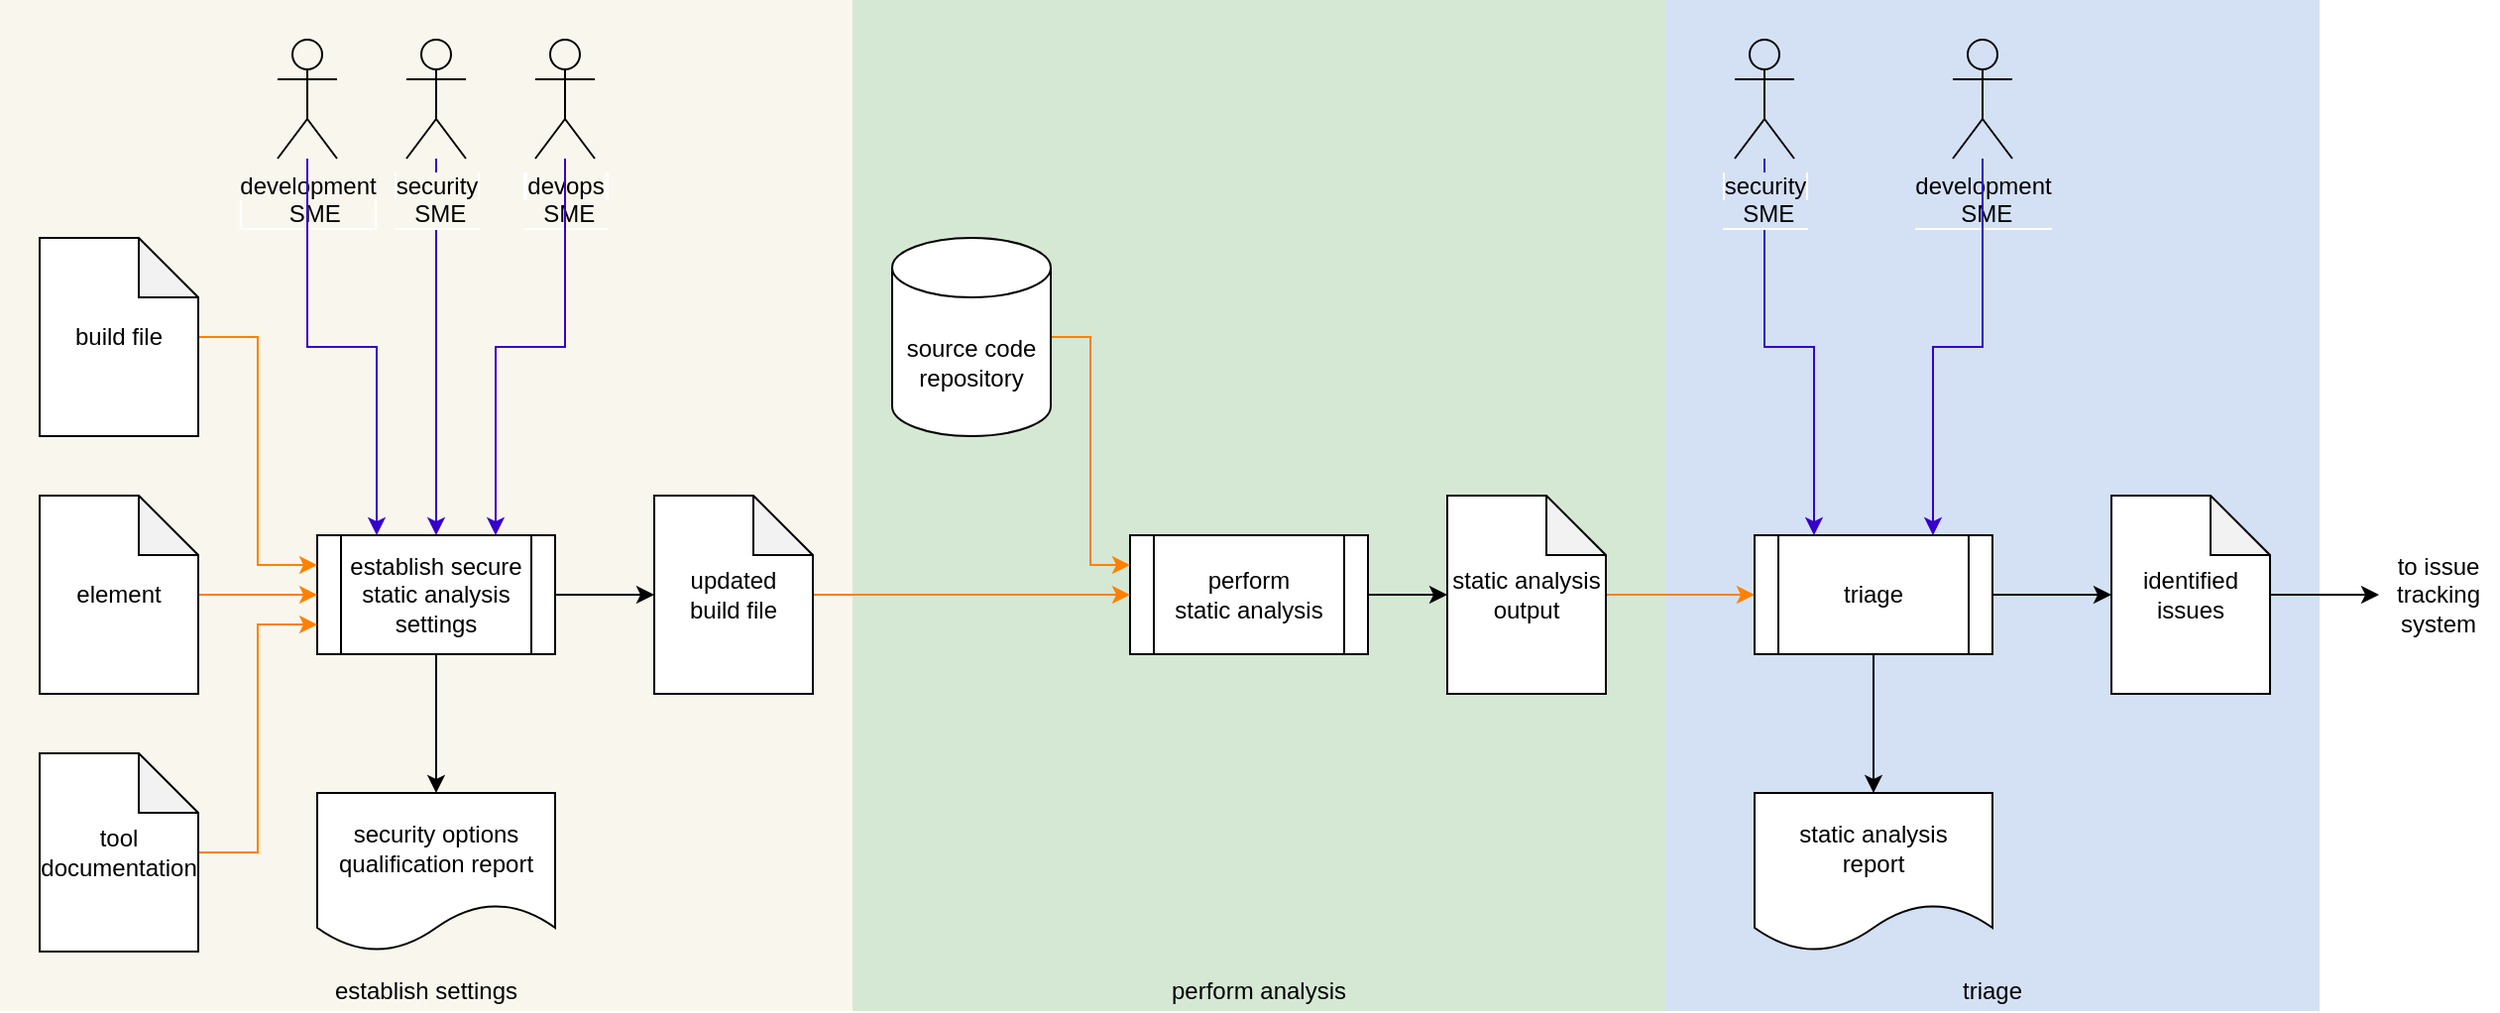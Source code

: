 <mxfile version="14.5.1" type="device"><diagram id="Qx18DFbpb_paFVcrcRrm" name="Page-1"><mxGraphModel dx="4406" dy="2697" grid="1" gridSize="10" guides="1" tooltips="1" connect="1" arrows="1" fold="1" page="1" pageScale="1" pageWidth="1100" pageHeight="850" math="0" shadow="0"><root><mxCell id="0"/><mxCell id="1" parent="0"/><mxCell id="yQsGv1jXG-6Aqpy_V8Ou-2" value="" style="rounded=0;whiteSpace=wrap;html=1;strokeColor=none;fillColor=#D4E1F5;" parent="1" vertex="1"><mxGeometry x="-2420" y="-1640" width="330" height="510" as="geometry"/></mxCell><mxCell id="yQsGv1jXG-6Aqpy_V8Ou-4" value="" style="rounded=0;whiteSpace=wrap;html=1;strokeColor=none;fillColor=#D5E8D4;" parent="1" vertex="1"><mxGeometry x="-2830" y="-1640" width="410" height="510" as="geometry"/></mxCell><mxCell id="yQsGv1jXG-6Aqpy_V8Ou-5" value="" style="rounded=0;whiteSpace=wrap;html=1;fillColor=#f9f7ed;strokeColor=none;" parent="1" vertex="1"><mxGeometry x="-3260" y="-1640" width="430" height="510" as="geometry"/></mxCell><mxCell id="yQsGv1jXG-6Aqpy_V8Ou-6" value="security options qualification report" style="shape=document;whiteSpace=wrap;html=1;boundedLbl=1;" parent="1" vertex="1"><mxGeometry x="-3100" y="-1240" width="120" height="80" as="geometry"/></mxCell><mxCell id="yQsGv1jXG-6Aqpy_V8Ou-7" style="edgeStyle=orthogonalEdgeStyle;rounded=0;orthogonalLoop=1;jettySize=auto;html=1;entryX=0;entryY=0.5;entryDx=0;entryDy=0;entryPerimeter=0;" parent="1" source="yQsGv1jXG-6Aqpy_V8Ou-9" target="yQsGv1jXG-6Aqpy_V8Ou-16" edge="1"><mxGeometry relative="1" as="geometry"/></mxCell><mxCell id="yQsGv1jXG-6Aqpy_V8Ou-9" value="perform&lt;br&gt;static analysis" style="shape=process;whiteSpace=wrap;html=1;backgroundOutline=1;" parent="1" vertex="1"><mxGeometry x="-2690" y="-1370" width="120" height="60" as="geometry"/></mxCell><mxCell id="yQsGv1jXG-6Aqpy_V8Ou-10" value="" style="edgeStyle=orthogonalEdgeStyle;rounded=0;orthogonalLoop=1;jettySize=auto;html=1;entryX=0.5;entryY=0;entryDx=0;entryDy=0;fillColor=#6a00ff;strokeColor=#3700CC;" parent="1" source="yQsGv1jXG-6Aqpy_V8Ou-11" target="yQsGv1jXG-6Aqpy_V8Ou-26" edge="1"><mxGeometry x="0.647" relative="1" as="geometry"><mxPoint x="-3170" y="-1410" as="targetPoint"/><mxPoint as="offset"/></mxGeometry></mxCell><mxCell id="yQsGv1jXG-6Aqpy_V8Ou-11" value="&lt;span style=&quot;background-color: rgb(249 , 247 , 237)&quot;&gt;security&lt;br&gt;&amp;nbsp; &amp;nbsp;SME&amp;nbsp;&amp;nbsp;&lt;br&gt;&lt;/span&gt;" style="shape=umlActor;verticalLabelPosition=bottom;labelBackgroundColor=#ffffff;verticalAlign=top;html=1;outlineConnect=0;fillColor=none;" parent="1" vertex="1"><mxGeometry x="-3055" y="-1620" width="30" height="60" as="geometry"/></mxCell><mxCell id="yQsGv1jXG-6Aqpy_V8Ou-13" style="edgeStyle=orthogonalEdgeStyle;rounded=0;orthogonalLoop=1;jettySize=auto;html=1;entryX=0;entryY=0.25;entryDx=0;entryDy=0;fillColor=#fa6800;strokeColor=#FF8000;exitX=1;exitY=0.5;exitDx=0;exitDy=0;exitPerimeter=0;" parent="1" source="E2893w-YBgsPxK91GDK_-1" target="yQsGv1jXG-6Aqpy_V8Ou-9" edge="1"><mxGeometry relative="1" as="geometry"><mxPoint x="-2765" y="-1340" as="targetPoint"/></mxGeometry></mxCell><mxCell id="E2893w-YBgsPxK91GDK_-3" style="edgeStyle=orthogonalEdgeStyle;rounded=0;orthogonalLoop=1;jettySize=auto;html=1;strokeColor=#FF8000;" parent="1" source="yQsGv1jXG-6Aqpy_V8Ou-14" edge="1"><mxGeometry relative="1" as="geometry"><mxPoint x="-2690" y="-1340" as="targetPoint"/></mxGeometry></mxCell><mxCell id="yQsGv1jXG-6Aqpy_V8Ou-14" value="updated&lt;br&gt;build file" style="shape=note;whiteSpace=wrap;html=1;backgroundOutline=1;darkOpacity=0.05;" parent="1" vertex="1"><mxGeometry x="-2930" y="-1390" width="80" height="100" as="geometry"/></mxCell><mxCell id="yQsGv1jXG-6Aqpy_V8Ou-15" style="edgeStyle=orthogonalEdgeStyle;rounded=0;orthogonalLoop=1;jettySize=auto;html=1;entryX=0;entryY=0.5;entryDx=0;entryDy=0;fillColor=#fa6800;strokeColor=#FF8000;" parent="1" source="yQsGv1jXG-6Aqpy_V8Ou-16" target="yQsGv1jXG-6Aqpy_V8Ou-22" edge="1"><mxGeometry relative="1" as="geometry"/></mxCell><mxCell id="yQsGv1jXG-6Aqpy_V8Ou-16" value="static analysis output" style="shape=note;whiteSpace=wrap;html=1;backgroundOutline=1;darkOpacity=0.05;" parent="1" vertex="1"><mxGeometry x="-2530" y="-1390" width="80" height="100" as="geometry"/></mxCell><mxCell id="yQsGv1jXG-6Aqpy_V8Ou-17" style="edgeStyle=orthogonalEdgeStyle;rounded=0;orthogonalLoop=1;jettySize=auto;html=1;entryX=0;entryY=0.5;entryDx=0;entryDy=0;entryPerimeter=0;" parent="1" source="yQsGv1jXG-6Aqpy_V8Ou-22" target="yQsGv1jXG-6Aqpy_V8Ou-59" edge="1"><mxGeometry relative="1" as="geometry"><mxPoint x="-2055" y="-1337" as="targetPoint"/></mxGeometry></mxCell><mxCell id="yQsGv1jXG-6Aqpy_V8Ou-18" style="edgeStyle=orthogonalEdgeStyle;rounded=0;orthogonalLoop=1;jettySize=auto;html=1;entryX=0.5;entryY=0;entryDx=0;entryDy=0;exitX=0.5;exitY=1;exitDx=0;exitDy=0;" parent="1" source="yQsGv1jXG-6Aqpy_V8Ou-26" target="yQsGv1jXG-6Aqpy_V8Ou-6" edge="1"><mxGeometry relative="1" as="geometry"/></mxCell><mxCell id="yQsGv1jXG-6Aqpy_V8Ou-19" style="edgeStyle=orthogonalEdgeStyle;rounded=0;orthogonalLoop=1;jettySize=auto;html=1;entryX=0.5;entryY=0;entryDx=0;entryDy=0;" parent="1" source="yQsGv1jXG-6Aqpy_V8Ou-22" target="yQsGv1jXG-6Aqpy_V8Ou-39" edge="1"><mxGeometry relative="1" as="geometry"/></mxCell><mxCell id="yQsGv1jXG-6Aqpy_V8Ou-20" style="edgeStyle=orthogonalEdgeStyle;rounded=0;orthogonalLoop=1;jettySize=auto;html=1;exitX=1;exitY=0.5;exitDx=0;exitDy=0;entryX=0;entryY=0.5;entryDx=0;entryDy=0;exitPerimeter=0;" parent="1" source="yQsGv1jXG-6Aqpy_V8Ou-59" target="yQsGv1jXG-6Aqpy_V8Ou-54" edge="1"><mxGeometry relative="1" as="geometry"><mxPoint x="-1880" y="-1195" as="targetPoint"/></mxGeometry></mxCell><mxCell id="yQsGv1jXG-6Aqpy_V8Ou-22" value="triage" style="shape=process;whiteSpace=wrap;html=1;backgroundOutline=1;" parent="1" vertex="1"><mxGeometry x="-2375" y="-1370" width="120" height="60" as="geometry"/></mxCell><mxCell id="yQsGv1jXG-6Aqpy_V8Ou-23" style="edgeStyle=orthogonalEdgeStyle;rounded=0;orthogonalLoop=1;jettySize=auto;html=1;entryX=0;entryY=0.5;entryDx=0;entryDy=0;entryPerimeter=0;" parent="1" source="yQsGv1jXG-6Aqpy_V8Ou-26" target="yQsGv1jXG-6Aqpy_V8Ou-14" edge="1"><mxGeometry relative="1" as="geometry"/></mxCell><mxCell id="yQsGv1jXG-6Aqpy_V8Ou-26" value="establish secure static analysis settings" style="shape=process;whiteSpace=wrap;html=1;backgroundOutline=1;" parent="1" vertex="1"><mxGeometry x="-3100" y="-1370" width="120" height="60" as="geometry"/></mxCell><mxCell id="yQsGv1jXG-6Aqpy_V8Ou-27" value="establish settings" style="text;html=1;strokeColor=none;fillColor=none;align=center;verticalAlign=middle;whiteSpace=wrap;rounded=0;" parent="1" vertex="1"><mxGeometry x="-3260" y="-1150" width="430" height="20" as="geometry"/></mxCell><mxCell id="yQsGv1jXG-6Aqpy_V8Ou-29" value="perform analysis" style="text;html=1;strokeColor=none;fillColor=none;align=center;verticalAlign=middle;whiteSpace=wrap;rounded=0;" parent="1" vertex="1"><mxGeometry x="-2830" y="-1150" width="410" height="20" as="geometry"/></mxCell><mxCell id="yQsGv1jXG-6Aqpy_V8Ou-30" style="edgeStyle=orthogonalEdgeStyle;rounded=0;orthogonalLoop=1;jettySize=auto;html=1;entryX=0;entryY=0.5;entryDx=0;entryDy=0;fillColor=#fa6800;strokeColor=#FF8000;" parent="1" source="yQsGv1jXG-6Aqpy_V8Ou-31" target="yQsGv1jXG-6Aqpy_V8Ou-26" edge="1"><mxGeometry relative="1" as="geometry"/></mxCell><mxCell id="yQsGv1jXG-6Aqpy_V8Ou-31" value="element" style="shape=note;whiteSpace=wrap;html=1;backgroundOutline=1;darkOpacity=0.05;" parent="1" vertex="1"><mxGeometry x="-3240" y="-1390" width="80" height="100" as="geometry"/></mxCell><mxCell id="yQsGv1jXG-6Aqpy_V8Ou-32" style="edgeStyle=orthogonalEdgeStyle;rounded=0;orthogonalLoop=1;jettySize=auto;html=1;fillColor=#6a00ff;strokeColor=#3700CC;entryX=0.25;entryY=0;entryDx=0;entryDy=0;" parent="1" source="yQsGv1jXG-6Aqpy_V8Ou-33" target="yQsGv1jXG-6Aqpy_V8Ou-22" edge="1"><mxGeometry relative="1" as="geometry"/></mxCell><mxCell id="yQsGv1jXG-6Aqpy_V8Ou-33" value="&lt;span style=&quot;background-color: rgb(212 , 225 , 245)&quot;&gt;security&lt;br&gt;&amp;nbsp; &amp;nbsp;SME&amp;nbsp;&amp;nbsp;&lt;/span&gt;" style="shape=umlActor;verticalLabelPosition=bottom;labelBackgroundColor=#ffffff;verticalAlign=top;html=1;outlineConnect=0;fillColor=none;" parent="1" vertex="1"><mxGeometry x="-2385" y="-1620" width="30" height="60" as="geometry"/></mxCell><mxCell id="yQsGv1jXG-6Aqpy_V8Ou-39" value="static analysis&lt;br&gt;report" style="shape=document;whiteSpace=wrap;html=1;boundedLbl=1;" parent="1" vertex="1"><mxGeometry x="-2375" y="-1240" width="120" height="80" as="geometry"/></mxCell><mxCell id="yQsGv1jXG-6Aqpy_V8Ou-44" style="edgeStyle=orthogonalEdgeStyle;rounded=0;orthogonalLoop=1;jettySize=auto;html=1;entryX=0;entryY=0.5;entryDx=0;entryDy=0;entryPerimeter=0;" parent="1" edge="1"><mxGeometry relative="1" as="geometry"><mxPoint x="-2625" y="-1340" as="targetPoint"/></mxGeometry></mxCell><mxCell id="yQsGv1jXG-6Aqpy_V8Ou-53" value="triage" style="text;html=1;strokeColor=none;fillColor=none;align=center;verticalAlign=middle;whiteSpace=wrap;rounded=0;" parent="1" vertex="1"><mxGeometry x="-2420" y="-1150" width="330" height="20" as="geometry"/></mxCell><mxCell id="yQsGv1jXG-6Aqpy_V8Ou-54" value="to issue tracking system" style="text;html=1;strokeColor=none;fillColor=none;align=center;verticalAlign=middle;whiteSpace=wrap;rounded=0;" parent="1" vertex="1"><mxGeometry x="-2060" y="-1360" width="60" height="40" as="geometry"/></mxCell><mxCell id="yQsGv1jXG-6Aqpy_V8Ou-59" value="identified issues" style="shape=note;whiteSpace=wrap;html=1;backgroundOutline=1;darkOpacity=0.05;" parent="1" vertex="1"><mxGeometry x="-2195" y="-1390" width="80" height="100" as="geometry"/></mxCell><mxCell id="yQsGv1jXG-6Aqpy_V8Ou-60" style="edgeStyle=orthogonalEdgeStyle;rounded=0;orthogonalLoop=1;jettySize=auto;html=1;entryX=0;entryY=0.75;entryDx=0;entryDy=0;fillColor=#fa6800;strokeColor=#FF8000;" parent="1" source="yQsGv1jXG-6Aqpy_V8Ou-61" target="yQsGv1jXG-6Aqpy_V8Ou-26" edge="1"><mxGeometry relative="1" as="geometry"><mxPoint x="-3090" y="-1330" as="targetPoint"/></mxGeometry></mxCell><mxCell id="yQsGv1jXG-6Aqpy_V8Ou-61" value="tool documentation" style="shape=note;whiteSpace=wrap;html=1;backgroundOutline=1;darkOpacity=0.05;" parent="1" vertex="1"><mxGeometry x="-3240" y="-1260" width="80" height="100" as="geometry"/></mxCell><mxCell id="yQsGv1jXG-6Aqpy_V8Ou-62" style="edgeStyle=orthogonalEdgeStyle;rounded=0;orthogonalLoop=1;jettySize=auto;html=1;entryX=0;entryY=0.25;entryDx=0;entryDy=0;fillColor=#fa6800;strokeColor=#FF8000;" parent="1" source="yQsGv1jXG-6Aqpy_V8Ou-63" target="yQsGv1jXG-6Aqpy_V8Ou-26" edge="1"><mxGeometry relative="1" as="geometry"><mxPoint x="-3100" y="-1485" as="targetPoint"/></mxGeometry></mxCell><mxCell id="yQsGv1jXG-6Aqpy_V8Ou-63" value="build file" style="shape=note;whiteSpace=wrap;html=1;backgroundOutline=1;darkOpacity=0.05;" parent="1" vertex="1"><mxGeometry x="-3240" y="-1520" width="80" height="100" as="geometry"/></mxCell><mxCell id="yQsGv1jXG-6Aqpy_V8Ou-64" value="&lt;span style=&quot;background-color: rgb(249 , 247 , 237)&quot;&gt;development&lt;br&gt;&amp;nbsp; &amp;nbsp; &amp;nbsp; &amp;nbsp;SME&amp;nbsp; &amp;nbsp; &amp;nbsp;&lt;br&gt;&lt;/span&gt;" style="shape=umlActor;verticalLabelPosition=bottom;labelBackgroundColor=#ffffff;verticalAlign=top;html=1;outlineConnect=0;fillColor=none;" parent="1" vertex="1"><mxGeometry x="-3120" y="-1620" width="30" height="60" as="geometry"/></mxCell><mxCell id="yQsGv1jXG-6Aqpy_V8Ou-65" value="" style="edgeStyle=orthogonalEdgeStyle;rounded=0;orthogonalLoop=1;jettySize=auto;html=1;entryX=0.25;entryY=0;entryDx=0;entryDy=0;fillColor=#6a00ff;strokeColor=#3700CC;" parent="1" source="yQsGv1jXG-6Aqpy_V8Ou-64" target="yQsGv1jXG-6Aqpy_V8Ou-26" edge="1"><mxGeometry x="0.647" relative="1" as="geometry"><mxPoint x="-3030" y="-1360" as="targetPoint"/><mxPoint as="offset"/></mxGeometry></mxCell><mxCell id="yQsGv1jXG-6Aqpy_V8Ou-66" value="&lt;span style=&quot;background-color: rgb(249 , 247 , 237)&quot;&gt;devops&lt;br&gt;&amp;nbsp; &amp;nbsp;SME&amp;nbsp;&amp;nbsp;&lt;br&gt;&lt;/span&gt;" style="shape=umlActor;verticalLabelPosition=bottom;labelBackgroundColor=#ffffff;verticalAlign=top;html=1;outlineConnect=0;fillColor=none;" parent="1" vertex="1"><mxGeometry x="-2990" y="-1620" width="30" height="60" as="geometry"/></mxCell><mxCell id="yQsGv1jXG-6Aqpy_V8Ou-67" value="" style="edgeStyle=orthogonalEdgeStyle;rounded=0;orthogonalLoop=1;jettySize=auto;html=1;entryX=0.75;entryY=0;entryDx=0;entryDy=0;fillColor=#6a00ff;strokeColor=#3700CC;" parent="1" source="yQsGv1jXG-6Aqpy_V8Ou-66" target="yQsGv1jXG-6Aqpy_V8Ou-26" edge="1"><mxGeometry x="0.647" relative="1" as="geometry"><mxPoint x="-2985" y="-1370" as="targetPoint"/><mxPoint as="offset"/></mxGeometry></mxCell><mxCell id="yQsGv1jXG-6Aqpy_V8Ou-70" value="&lt;span style=&quot;background-color: rgb(212 , 225 , 245)&quot;&gt;development&lt;br&gt;&amp;nbsp; &amp;nbsp; &amp;nbsp; &amp;nbsp;SME&amp;nbsp; &amp;nbsp; &amp;nbsp;&amp;nbsp;&lt;/span&gt;" style="shape=umlActor;verticalLabelPosition=bottom;labelBackgroundColor=#ffffff;verticalAlign=top;html=1;outlineConnect=0;fillColor=none;" parent="1" vertex="1"><mxGeometry x="-2275" y="-1620" width="30" height="60" as="geometry"/></mxCell><mxCell id="yQsGv1jXG-6Aqpy_V8Ou-71" style="edgeStyle=orthogonalEdgeStyle;rounded=0;orthogonalLoop=1;jettySize=auto;html=1;fillColor=#6a00ff;strokeColor=#3700CC;entryX=0.75;entryY=0;entryDx=0;entryDy=0;" parent="1" source="yQsGv1jXG-6Aqpy_V8Ou-70" target="yQsGv1jXG-6Aqpy_V8Ou-22" edge="1"><mxGeometry relative="1" as="geometry"><mxPoint x="-2240" y="-1370" as="targetPoint"/></mxGeometry></mxCell><mxCell id="E2893w-YBgsPxK91GDK_-1" value="source code repository" style="shape=cylinder3;whiteSpace=wrap;html=1;boundedLbl=1;backgroundOutline=1;size=15;" parent="1" vertex="1"><mxGeometry x="-2810" y="-1520" width="80" height="100" as="geometry"/></mxCell></root></mxGraphModel></diagram></mxfile>